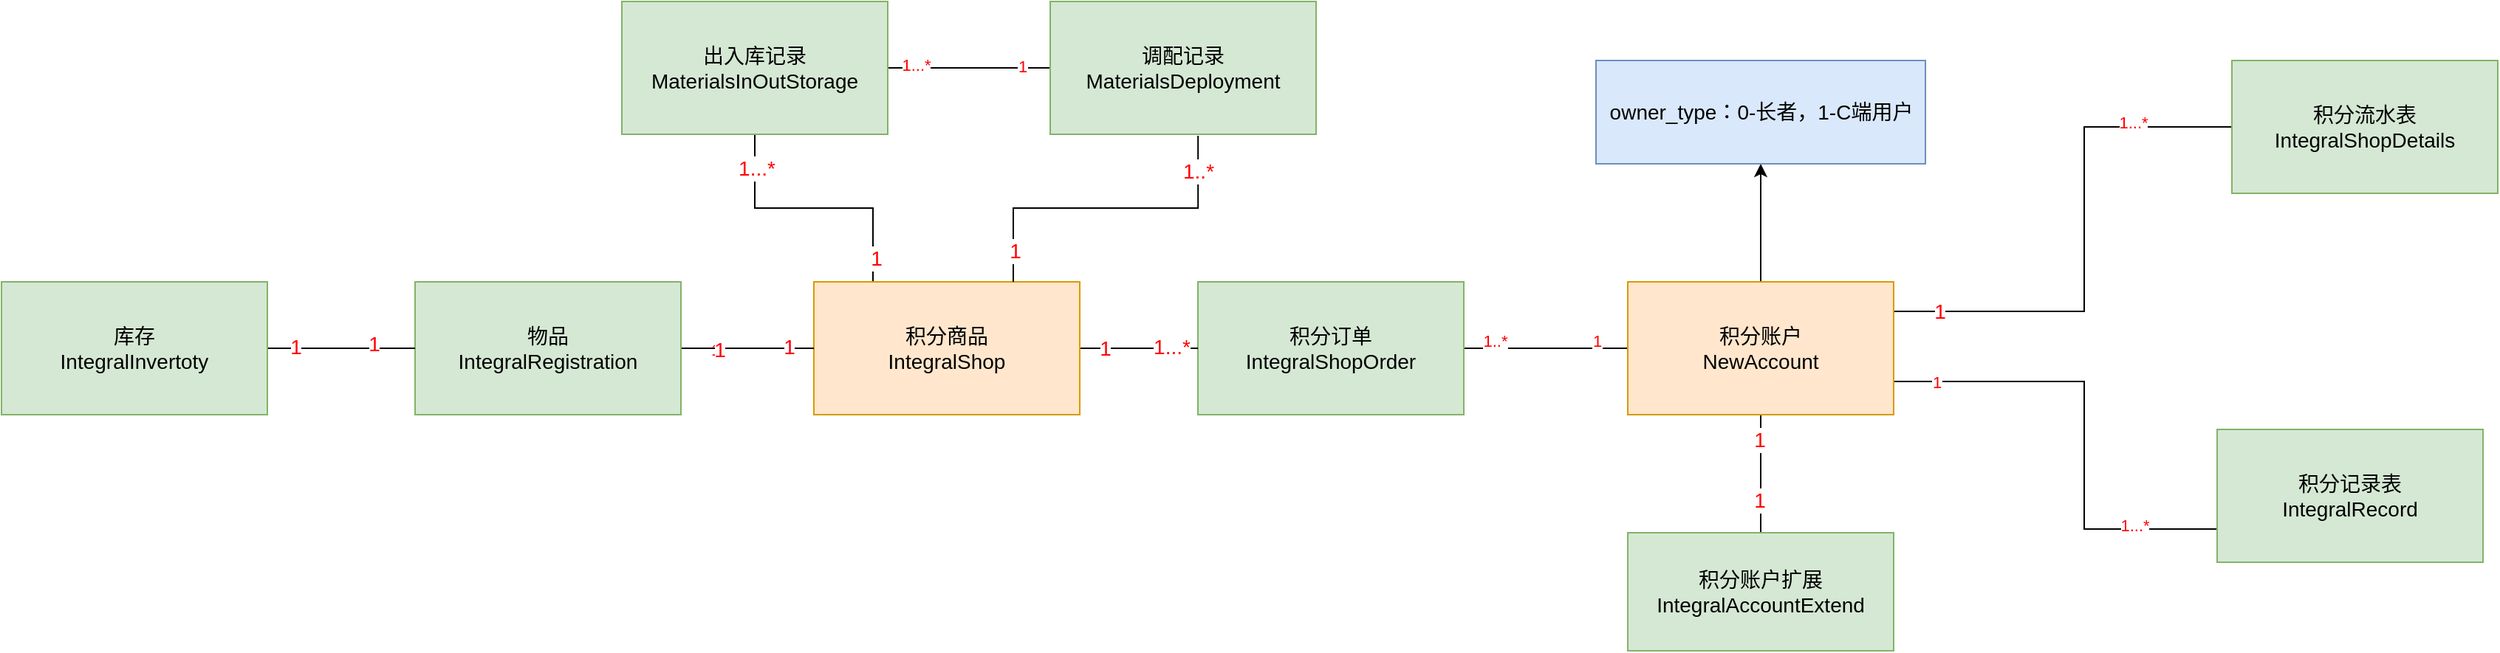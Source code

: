 <mxfile version="26.0.4">
  <diagram name="第 1 页" id="OHc1jh5mQG5154_3aiv0">
    <mxGraphModel dx="2261" dy="746" grid="1" gridSize="10" guides="1" tooltips="1" connect="1" arrows="1" fold="1" page="1" pageScale="1" pageWidth="827" pageHeight="1169" math="0" shadow="0">
      <root>
        <mxCell id="0" />
        <mxCell id="1" parent="0" />
        <UserObject label="&lt;font style=&quot;font-size: 14px;&quot;&gt;1&lt;/font&gt;" id="DPTlb5cMxIA0Lj2zTJJo-8">
          <mxCell style="edgeStyle=orthogonalEdgeStyle;rounded=0;orthogonalLoop=1;jettySize=auto;html=1;exitX=1;exitY=0.5;exitDx=0;exitDy=0;entryX=0;entryY=0.5;entryDx=0;entryDy=0;fontColor=#FF0000;endArrow=none;endFill=0;" edge="1" parent="1" source="DPTlb5cMxIA0Lj2zTJJo-1" target="DPTlb5cMxIA0Lj2zTJJo-2">
            <mxGeometry x="-0.707" relative="1" as="geometry">
              <Array as="points">
                <mxPoint x="871" y="370" />
                <mxPoint x="1000" y="370" />
                <mxPoint x="1000" y="245" />
              </Array>
              <mxPoint as="offset" />
            </mxGeometry>
          </mxCell>
        </UserObject>
        <mxCell id="DPTlb5cMxIA0Lj2zTJJo-28" value="1...*" style="edgeLabel;html=1;align=center;verticalAlign=middle;resizable=0;points=[];fontColor=#FF0000;" vertex="1" connectable="0" parent="DPTlb5cMxIA0Lj2zTJJo-8">
          <mxGeometry x="0.646" y="3" relative="1" as="geometry">
            <mxPoint as="offset" />
          </mxGeometry>
        </mxCell>
        <mxCell id="DPTlb5cMxIA0Lj2zTJJo-13" value="" style="edgeStyle=orthogonalEdgeStyle;rounded=0;orthogonalLoop=1;jettySize=auto;html=1;endArrow=none;endFill=0;" edge="1" parent="1" source="DPTlb5cMxIA0Lj2zTJJo-1" target="DPTlb5cMxIA0Lj2zTJJo-3">
          <mxGeometry relative="1" as="geometry" />
        </mxCell>
        <mxCell id="DPTlb5cMxIA0Lj2zTJJo-14" value="1" style="edgeLabel;html=1;align=center;verticalAlign=middle;resizable=0;points=[];fontColor=#FF0000;fontSize=14;" vertex="1" connectable="0" parent="DPTlb5cMxIA0Lj2zTJJo-13">
          <mxGeometry x="-0.582" y="-1" relative="1" as="geometry">
            <mxPoint as="offset" />
          </mxGeometry>
        </mxCell>
        <mxCell id="DPTlb5cMxIA0Lj2zTJJo-15" value="1" style="edgeLabel;html=1;align=center;verticalAlign=middle;resizable=0;points=[];fontColor=#FF0000;fontSize=14;" vertex="1" connectable="0" parent="DPTlb5cMxIA0Lj2zTJJo-13">
          <mxGeometry x="0.436" y="-1" relative="1" as="geometry">
            <mxPoint as="offset" />
          </mxGeometry>
        </mxCell>
        <mxCell id="DPTlb5cMxIA0Lj2zTJJo-27" style="edgeStyle=orthogonalEdgeStyle;rounded=0;orthogonalLoop=1;jettySize=auto;html=1;exitX=1;exitY=0.75;exitDx=0;exitDy=0;entryX=0;entryY=0.75;entryDx=0;entryDy=0;endArrow=none;endFill=0;" edge="1" parent="1" source="DPTlb5cMxIA0Lj2zTJJo-1" target="DPTlb5cMxIA0Lj2zTJJo-25">
          <mxGeometry relative="1" as="geometry">
            <Array as="points">
              <mxPoint x="1000" y="418" />
              <mxPoint x="1000" y="518" />
            </Array>
          </mxGeometry>
        </mxCell>
        <mxCell id="DPTlb5cMxIA0Lj2zTJJo-29" value="1" style="edgeLabel;html=1;align=center;verticalAlign=middle;resizable=0;points=[];fontColor=#FF0000;" vertex="1" connectable="0" parent="DPTlb5cMxIA0Lj2zTJJo-27">
          <mxGeometry x="-0.787" y="1" relative="1" as="geometry">
            <mxPoint x="-5" y="1" as="offset" />
          </mxGeometry>
        </mxCell>
        <mxCell id="DPTlb5cMxIA0Lj2zTJJo-30" value="1...*" style="edgeLabel;html=1;align=center;verticalAlign=middle;resizable=0;points=[];fontColor=#FF0000;" vertex="1" connectable="0" parent="DPTlb5cMxIA0Lj2zTJJo-27">
          <mxGeometry x="0.649" y="4" relative="1" as="geometry">
            <mxPoint y="1" as="offset" />
          </mxGeometry>
        </mxCell>
        <mxCell id="DPTlb5cMxIA0Lj2zTJJo-37" style="edgeStyle=orthogonalEdgeStyle;rounded=0;orthogonalLoop=1;jettySize=auto;html=1;entryX=1;entryY=0.5;entryDx=0;entryDy=0;endArrow=none;endFill=0;" edge="1" parent="1" source="DPTlb5cMxIA0Lj2zTJJo-1" target="DPTlb5cMxIA0Lj2zTJJo-16">
          <mxGeometry relative="1" as="geometry" />
        </mxCell>
        <mxCell id="DPTlb5cMxIA0Lj2zTJJo-38" value="1" style="edgeLabel;html=1;align=center;verticalAlign=middle;resizable=0;points=[];fontColor=#FF0000;" vertex="1" connectable="0" parent="DPTlb5cMxIA0Lj2zTJJo-37">
          <mxGeometry x="-0.549" y="-3" relative="1" as="geometry">
            <mxPoint x="4" y="-2" as="offset" />
          </mxGeometry>
        </mxCell>
        <mxCell id="DPTlb5cMxIA0Lj2zTJJo-39" value="1..*" style="edgeLabel;html=1;align=center;verticalAlign=middle;resizable=0;points=[];fontColor=#FF0000;" vertex="1" connectable="0" parent="DPTlb5cMxIA0Lj2zTJJo-37">
          <mxGeometry x="0.622" y="1" relative="1" as="geometry">
            <mxPoint y="-6" as="offset" />
          </mxGeometry>
        </mxCell>
        <mxCell id="DPTlb5cMxIA0Lj2zTJJo-65" style="edgeStyle=orthogonalEdgeStyle;rounded=0;orthogonalLoop=1;jettySize=auto;html=1;exitX=0.5;exitY=0;exitDx=0;exitDy=0;" edge="1" parent="1" source="DPTlb5cMxIA0Lj2zTJJo-1">
          <mxGeometry relative="1" as="geometry">
            <mxPoint x="781" y="270" as="targetPoint" />
          </mxGeometry>
        </mxCell>
        <mxCell id="DPTlb5cMxIA0Lj2zTJJo-1" value="&lt;div&gt;&lt;span style=&quot;font-size: 14px;&quot;&gt;积分账户&lt;/span&gt;&lt;/div&gt;&lt;font style=&quot;font-size: 14px;&quot;&gt;NewAccount&lt;/font&gt;" style="rounded=0;whiteSpace=wrap;html=1;fillColor=#ffe6cc;strokeColor=#d79b00;" vertex="1" parent="1">
          <mxGeometry x="691" y="350" width="180" height="90" as="geometry" />
        </mxCell>
        <mxCell id="DPTlb5cMxIA0Lj2zTJJo-2" value="&lt;div&gt;&lt;span style=&quot;font-size: 14px;&quot;&gt;积分流水表&lt;/span&gt;&lt;/div&gt;&lt;div&gt;&lt;span style=&quot;font-size: 14px;&quot;&gt;IntegralShopDetails&lt;/span&gt;&lt;br&gt;&lt;/div&gt;" style="rounded=0;whiteSpace=wrap;html=1;fillColor=#d5e8d4;strokeColor=#82b366;" vertex="1" parent="1">
          <mxGeometry x="1100" y="200" width="180" height="90" as="geometry" />
        </mxCell>
        <mxCell id="DPTlb5cMxIA0Lj2zTJJo-3" value="&lt;div&gt;&lt;span style=&quot;font-size: 14px;&quot;&gt;积分账户扩展&lt;/span&gt;&lt;/div&gt;&lt;div&gt;&lt;span style=&quot;font-size: 14px; background-color: transparent; color: light-dark(rgb(0, 0, 0), rgb(255, 255, 255));&quot;&gt;IntegralAccountExtend&lt;/span&gt;&lt;/div&gt;" style="rounded=0;whiteSpace=wrap;html=1;fillColor=#d5e8d4;strokeColor=#82b366;" vertex="1" parent="1">
          <mxGeometry x="691" y="520" width="180" height="80" as="geometry" />
        </mxCell>
        <mxCell id="DPTlb5cMxIA0Lj2zTJJo-16" value="&lt;div&gt;&lt;span style=&quot;font-size: 14px;&quot;&gt;积分订单&lt;/span&gt;&lt;/div&gt;&lt;span style=&quot;font-size: 14px;&quot;&gt;IntegralShopOrder&lt;/span&gt;" style="rounded=0;whiteSpace=wrap;html=1;fillColor=#d5e8d4;strokeColor=#82b366;" vertex="1" parent="1">
          <mxGeometry x="400" y="350" width="180" height="90" as="geometry" />
        </mxCell>
        <mxCell id="DPTlb5cMxIA0Lj2zTJJo-21" style="edgeStyle=orthogonalEdgeStyle;rounded=0;orthogonalLoop=1;jettySize=auto;html=1;exitX=1;exitY=0.5;exitDx=0;exitDy=0;entryX=0;entryY=0.5;entryDx=0;entryDy=0;endArrow=none;endFill=0;" edge="1" parent="1" source="DPTlb5cMxIA0Lj2zTJJo-20" target="DPTlb5cMxIA0Lj2zTJJo-16">
          <mxGeometry relative="1" as="geometry" />
        </mxCell>
        <mxCell id="DPTlb5cMxIA0Lj2zTJJo-22" value="1" style="edgeLabel;html=1;align=center;verticalAlign=middle;resizable=0;points=[];fontColor=#FF0000;fontSize=14;" vertex="1" connectable="0" parent="DPTlb5cMxIA0Lj2zTJJo-21">
          <mxGeometry x="-0.586" y="-3" relative="1" as="geometry">
            <mxPoint y="-3" as="offset" />
          </mxGeometry>
        </mxCell>
        <mxCell id="DPTlb5cMxIA0Lj2zTJJo-23" value="1...*" style="edgeLabel;html=1;align=center;verticalAlign=middle;resizable=0;points=[];fontColor=#FF0000;fontSize=14;" vertex="1" connectable="0" parent="DPTlb5cMxIA0Lj2zTJJo-21">
          <mxGeometry x="0.534" y="1" relative="1" as="geometry">
            <mxPoint as="offset" />
          </mxGeometry>
        </mxCell>
        <mxCell id="DPTlb5cMxIA0Lj2zTJJo-51" style="edgeStyle=orthogonalEdgeStyle;rounded=0;orthogonalLoop=1;jettySize=auto;html=1;exitX=0.5;exitY=0;exitDx=0;exitDy=0;entryX=0.5;entryY=1;entryDx=0;entryDy=0;endArrow=none;endFill=0;" edge="1" parent="1" source="DPTlb5cMxIA0Lj2zTJJo-20" target="DPTlb5cMxIA0Lj2zTJJo-49">
          <mxGeometry relative="1" as="geometry">
            <Array as="points">
              <mxPoint x="180" y="350" />
              <mxPoint x="180" y="300" />
              <mxPoint x="100" y="300" />
            </Array>
          </mxGeometry>
        </mxCell>
        <mxCell id="DPTlb5cMxIA0Lj2zTJJo-55" value="1" style="edgeLabel;html=1;align=center;verticalAlign=middle;resizable=0;points=[];fontColor=#FF0000;fontSize=14;" vertex="1" connectable="0" parent="DPTlb5cMxIA0Lj2zTJJo-51">
          <mxGeometry x="-0.426" y="-2" relative="1" as="geometry">
            <mxPoint as="offset" />
          </mxGeometry>
        </mxCell>
        <mxCell id="DPTlb5cMxIA0Lj2zTJJo-56" value="1...*" style="edgeLabel;html=1;align=center;verticalAlign=middle;resizable=0;points=[];fontColor=#FF0000;fontSize=14;" vertex="1" connectable="0" parent="DPTlb5cMxIA0Lj2zTJJo-51">
          <mxGeometry x="0.8" y="-1" relative="1" as="geometry">
            <mxPoint as="offset" />
          </mxGeometry>
        </mxCell>
        <mxCell id="DPTlb5cMxIA0Lj2zTJJo-20" value="&lt;div&gt;&lt;span style=&quot;font-size: 14px;&quot;&gt;积分商品&lt;/span&gt;&lt;/div&gt;&lt;span style=&quot;font-size: 14px;&quot;&gt;IntegralShop&lt;/span&gt;" style="rounded=0;whiteSpace=wrap;html=1;fillColor=#ffe6cc;strokeColor=#d79b00;" vertex="1" parent="1">
          <mxGeometry x="140" y="350" width="180" height="90" as="geometry" />
        </mxCell>
        <mxCell id="DPTlb5cMxIA0Lj2zTJJo-25" value="&lt;div&gt;&lt;span style=&quot;font-size: 14px;&quot;&gt;积分记录表&lt;/span&gt;&lt;/div&gt;&lt;div&gt;&lt;span style=&quot;font-size: 14px;&quot;&gt;IntegralRecord&lt;/span&gt;&lt;/div&gt;" style="rounded=0;whiteSpace=wrap;html=1;fillColor=#d5e8d4;strokeColor=#82b366;" vertex="1" parent="1">
          <mxGeometry x="1090" y="450" width="180" height="90" as="geometry" />
        </mxCell>
        <mxCell id="DPTlb5cMxIA0Lj2zTJJo-33" style="edgeStyle=orthogonalEdgeStyle;rounded=0;orthogonalLoop=1;jettySize=auto;html=1;exitX=1;exitY=0.5;exitDx=0;exitDy=0;entryX=0;entryY=0.5;entryDx=0;entryDy=0;endArrow=none;endFill=0;" edge="1" parent="1" source="DPTlb5cMxIA0Lj2zTJJo-32" target="DPTlb5cMxIA0Lj2zTJJo-20">
          <mxGeometry relative="1" as="geometry" />
        </mxCell>
        <mxCell id="DPTlb5cMxIA0Lj2zTJJo-40" value="1" style="edgeLabel;html=1;align=center;verticalAlign=middle;resizable=0;points=[];fontColor=#FF0000;" vertex="1" connectable="0" parent="DPTlb5cMxIA0Lj2zTJJo-33">
          <mxGeometry x="-0.486" y="-1" relative="1" as="geometry">
            <mxPoint as="offset" />
          </mxGeometry>
        </mxCell>
        <mxCell id="DPTlb5cMxIA0Lj2zTJJo-41" value="1" style="edgeLabel;html=1;align=center;verticalAlign=middle;resizable=0;points=[];fontColor=#FF0000;" vertex="1" connectable="0" parent="DPTlb5cMxIA0Lj2zTJJo-33">
          <mxGeometry x="0.6" relative="1" as="geometry">
            <mxPoint as="offset" />
          </mxGeometry>
        </mxCell>
        <mxCell id="DPTlb5cMxIA0Lj2zTJJo-42" value="" style="edgeStyle=orthogonalEdgeStyle;rounded=0;orthogonalLoop=1;jettySize=auto;html=1;endArrow=none;endFill=0;" edge="1" parent="1" source="DPTlb5cMxIA0Lj2zTJJo-32" target="DPTlb5cMxIA0Lj2zTJJo-20">
          <mxGeometry relative="1" as="geometry">
            <Array as="points">
              <mxPoint x="230" y="395" />
            </Array>
          </mxGeometry>
        </mxCell>
        <mxCell id="DPTlb5cMxIA0Lj2zTJJo-43" value="1" style="edgeLabel;html=1;align=center;verticalAlign=middle;resizable=0;points=[];fontSize=14;fontColor=#FF0000;" vertex="1" connectable="0" parent="DPTlb5cMxIA0Lj2zTJJo-42">
          <mxGeometry x="-0.425" y="-1" relative="1" as="geometry">
            <mxPoint as="offset" />
          </mxGeometry>
        </mxCell>
        <mxCell id="DPTlb5cMxIA0Lj2zTJJo-44" value="1" style="edgeLabel;html=1;align=center;verticalAlign=middle;resizable=0;points=[];fontColor=#FF0000;fontSize=14;" vertex="1" connectable="0" parent="DPTlb5cMxIA0Lj2zTJJo-42">
          <mxGeometry x="0.625" y="1" relative="1" as="geometry">
            <mxPoint as="offset" />
          </mxGeometry>
        </mxCell>
        <mxCell id="DPTlb5cMxIA0Lj2zTJJo-32" value="&lt;div&gt;&lt;span style=&quot;font-size: 14px;&quot;&gt;物品&lt;/span&gt;&lt;/div&gt;&lt;span style=&quot;font-size: 14px;&quot;&gt;IntegralRegistration&lt;/span&gt;" style="rounded=0;whiteSpace=wrap;html=1;fillColor=#d5e8d4;strokeColor=#82b366;" vertex="1" parent="1">
          <mxGeometry x="-130" y="350" width="180" height="90" as="geometry" />
        </mxCell>
        <mxCell id="DPTlb5cMxIA0Lj2zTJJo-45" style="edgeStyle=orthogonalEdgeStyle;rounded=0;orthogonalLoop=1;jettySize=auto;html=1;exitX=1;exitY=0.5;exitDx=0;exitDy=0;entryX=0;entryY=0.5;entryDx=0;entryDy=0;endArrow=none;endFill=0;" edge="1" parent="1" source="DPTlb5cMxIA0Lj2zTJJo-34" target="DPTlb5cMxIA0Lj2zTJJo-32">
          <mxGeometry relative="1" as="geometry" />
        </mxCell>
        <mxCell id="DPTlb5cMxIA0Lj2zTJJo-46" value="1" style="edgeLabel;html=1;align=center;verticalAlign=middle;resizable=0;points=[];fontSize=14;fontColor=#FF0000;" vertex="1" connectable="0" parent="DPTlb5cMxIA0Lj2zTJJo-45">
          <mxGeometry x="-0.618" y="1" relative="1" as="geometry">
            <mxPoint as="offset" />
          </mxGeometry>
        </mxCell>
        <mxCell id="DPTlb5cMxIA0Lj2zTJJo-47" value="1" style="edgeLabel;html=1;align=center;verticalAlign=middle;resizable=0;points=[];fontColor=#FF0000;fontSize=14;" vertex="1" connectable="0" parent="DPTlb5cMxIA0Lj2zTJJo-45">
          <mxGeometry x="0.436" y="3" relative="1" as="geometry">
            <mxPoint as="offset" />
          </mxGeometry>
        </mxCell>
        <mxCell id="DPTlb5cMxIA0Lj2zTJJo-34" value="&lt;div&gt;&lt;span style=&quot;font-size: 14px;&quot;&gt;库存&lt;/span&gt;&lt;/div&gt;&lt;span style=&quot;font-size: 14px;&quot;&gt;IntegralInvertoty&lt;/span&gt;" style="rounded=0;whiteSpace=wrap;html=1;fillColor=#d5e8d4;strokeColor=#82b366;" vertex="1" parent="1">
          <mxGeometry x="-410" y="350" width="180" height="90" as="geometry" />
        </mxCell>
        <mxCell id="DPTlb5cMxIA0Lj2zTJJo-59" style="edgeStyle=orthogonalEdgeStyle;rounded=0;orthogonalLoop=1;jettySize=auto;html=1;exitX=1;exitY=0.5;exitDx=0;exitDy=0;entryX=0;entryY=0.5;entryDx=0;entryDy=0;endArrow=none;endFill=0;" edge="1" parent="1" source="DPTlb5cMxIA0Lj2zTJJo-49" target="DPTlb5cMxIA0Lj2zTJJo-50">
          <mxGeometry relative="1" as="geometry" />
        </mxCell>
        <mxCell id="DPTlb5cMxIA0Lj2zTJJo-60" value="1...*" style="edgeLabel;html=1;align=center;verticalAlign=middle;resizable=0;points=[];fontColor=#FF0000;" vertex="1" connectable="0" parent="DPTlb5cMxIA0Lj2zTJJo-59">
          <mxGeometry x="-0.654" y="2" relative="1" as="geometry">
            <mxPoint as="offset" />
          </mxGeometry>
        </mxCell>
        <mxCell id="DPTlb5cMxIA0Lj2zTJJo-62" value="1" style="edgeLabel;html=1;align=center;verticalAlign=middle;resizable=0;points=[];fontColor=#FF0000;" vertex="1" connectable="0" parent="DPTlb5cMxIA0Lj2zTJJo-59">
          <mxGeometry x="0.654" y="1" relative="1" as="geometry">
            <mxPoint as="offset" />
          </mxGeometry>
        </mxCell>
        <mxCell id="DPTlb5cMxIA0Lj2zTJJo-49" value="&lt;div&gt;&lt;span style=&quot;font-size: 14px;&quot;&gt;出入库记录&lt;/span&gt;&lt;/div&gt;&lt;span style=&quot;font-size: 14px;&quot;&gt;MaterialsInOutStorage&lt;/span&gt;" style="rounded=0;whiteSpace=wrap;html=1;fillColor=#d5e8d4;strokeColor=#82b366;" vertex="1" parent="1">
          <mxGeometry x="10" y="160" width="180" height="90" as="geometry" />
        </mxCell>
        <mxCell id="DPTlb5cMxIA0Lj2zTJJo-50" value="&lt;div&gt;&lt;span style=&quot;font-size: 14px;&quot;&gt;调配记录&lt;/span&gt;&lt;/div&gt;&lt;span style=&quot;font-size: 14px;&quot;&gt;MaterialsDeployment&lt;/span&gt;" style="rounded=0;whiteSpace=wrap;html=1;fillColor=#d5e8d4;strokeColor=#82b366;" vertex="1" parent="1">
          <mxGeometry x="300" y="160" width="180" height="90" as="geometry" />
        </mxCell>
        <mxCell id="DPTlb5cMxIA0Lj2zTJJo-54" style="edgeStyle=orthogonalEdgeStyle;rounded=0;orthogonalLoop=1;jettySize=auto;html=1;exitX=0.75;exitY=0;exitDx=0;exitDy=0;entryX=0.556;entryY=1.011;entryDx=0;entryDy=0;entryPerimeter=0;endArrow=none;endFill=0;" edge="1" parent="1" source="DPTlb5cMxIA0Lj2zTJJo-20" target="DPTlb5cMxIA0Lj2zTJJo-50">
          <mxGeometry relative="1" as="geometry" />
        </mxCell>
        <mxCell id="DPTlb5cMxIA0Lj2zTJJo-57" value="1" style="edgeLabel;html=1;align=center;verticalAlign=middle;resizable=0;points=[];fontColor=#FF0000;fontSize=14;" vertex="1" connectable="0" parent="DPTlb5cMxIA0Lj2zTJJo-54">
          <mxGeometry x="-0.813" y="-1" relative="1" as="geometry">
            <mxPoint as="offset" />
          </mxGeometry>
        </mxCell>
        <mxCell id="DPTlb5cMxIA0Lj2zTJJo-58" value="1..*" style="edgeLabel;html=1;align=center;verticalAlign=middle;resizable=0;points=[];fontColor=#FF0000;fontSize=14;" vertex="1" connectable="0" parent="DPTlb5cMxIA0Lj2zTJJo-54">
          <mxGeometry x="0.786" relative="1" as="geometry">
            <mxPoint as="offset" />
          </mxGeometry>
        </mxCell>
        <mxCell id="DPTlb5cMxIA0Lj2zTJJo-64" value="&lt;span style=&quot;font-size: 14px;&quot;&gt;owner_type：&lt;/span&gt;&lt;span style=&quot;color: light-dark(rgb(0, 0, 0), rgb(255, 255, 255)); font-size: 14px; background-color: transparent;&quot;&gt;0-长者，1-C端用户&lt;/span&gt;" style="rounded=0;whiteSpace=wrap;html=1;fillColor=#dae8fc;strokeColor=#6c8ebf;" vertex="1" parent="1">
          <mxGeometry x="669.5" y="200" width="223" height="70" as="geometry" />
        </mxCell>
      </root>
    </mxGraphModel>
  </diagram>
</mxfile>
